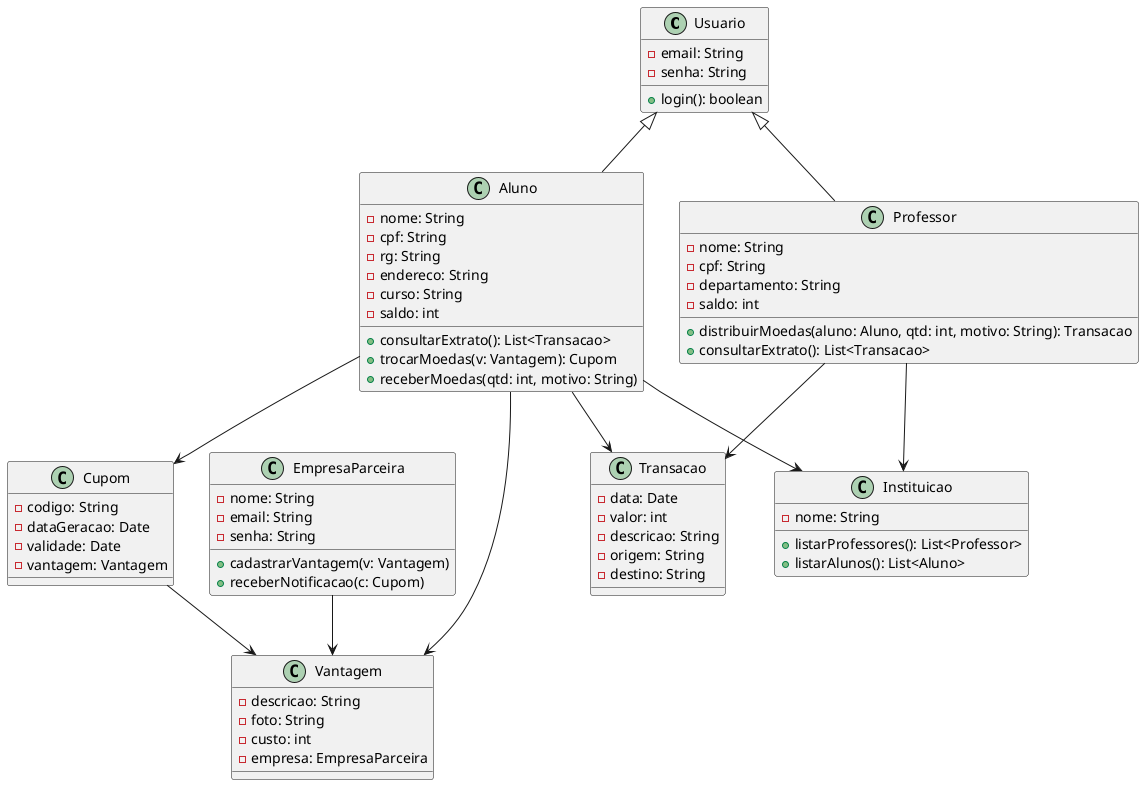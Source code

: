 @startuml
' Diagrama de Classes
class Usuario {
  -email: String
  -senha: String
  +login(): boolean
}

class Aluno {
  -nome: String
  -cpf: String
  -rg: String
  -endereco: String
  -curso: String
  -saldo: int
  +consultarExtrato(): List<Transacao>
  +trocarMoedas(v: Vantagem): Cupom
  +receberMoedas(qtd: int, motivo: String)
}

class Professor {
  -nome: String
  -cpf: String
  -departamento: String
  -saldo: int
  +distribuirMoedas(aluno: Aluno, qtd: int, motivo: String): Transacao
  +consultarExtrato(): List<Transacao>
}

class EmpresaParceira {
  -nome: String
  -email: String
  -senha: String
  +cadastrarVantagem(v: Vantagem)
  +receberNotificacao(c: Cupom)
}

class Vantagem {
  -descricao: String
  -foto: String
  -custo: int
  -empresa: EmpresaParceira
}

class Instituicao {
  -nome: String
  +listarProfessores(): List<Professor>
  +listarAlunos(): List<Aluno>
}

class Cupom {
  -codigo: String
  -dataGeracao: Date
  -validade: Date
  -vantagem: Vantagem
}

class Transacao {
  -data: Date
  -valor: int
  -descricao: String
  -origem: String
  -destino: String
}

Usuario <|-- Aluno
Usuario <|-- Professor
Aluno --> Instituicao
Professor --> Instituicao
Aluno --> Transacao
Professor --> Transacao
EmpresaParceira --> Vantagem
Aluno --> Cupom
Aluno --> Vantagem
Cupom --> Vantagem
@enduml